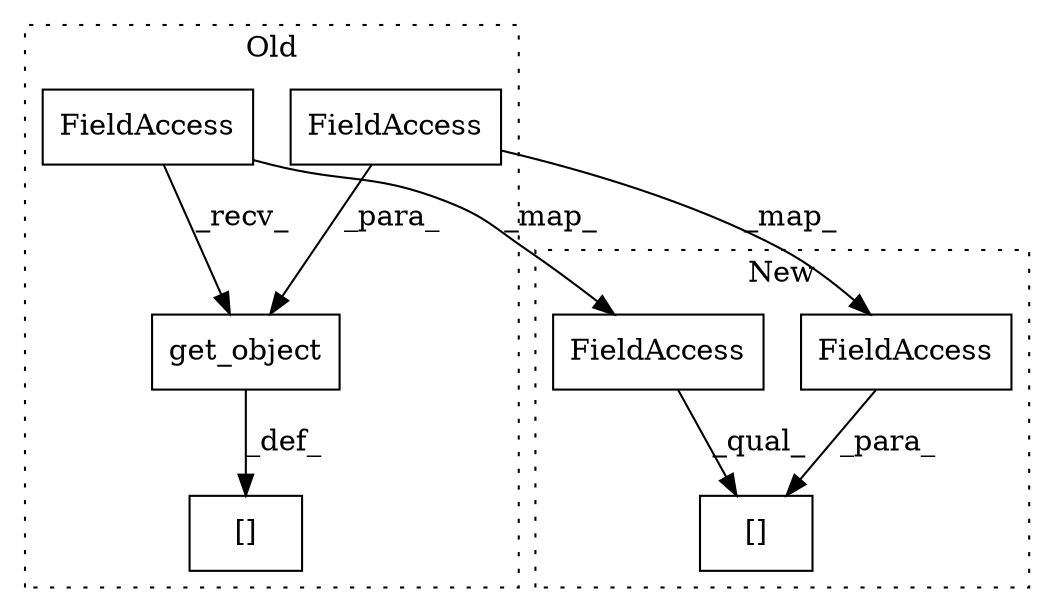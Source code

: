 digraph G {
subgraph cluster0 {
1 [label="get_object" a="32" s="2514,2543" l="11,1" shape="box"];
4 [label="FieldAccess" a="22" s="2503" l="10" shape="box"];
5 [label="FieldAccess" a="22" s="2525" l="18" shape="box"];
7 [label="[]" a="2" s="3349,3379" l="11,1" shape="box"];
label = "Old";
style="dotted";
}
subgraph cluster1 {
2 [label="[]" a="2" s="2492,2521" l="11,1" shape="box"];
3 [label="FieldAccess" a="22" s="2492" l="10" shape="box"];
6 [label="FieldAccess" a="22" s="2503" l="18" shape="box"];
label = "New";
style="dotted";
}
1 -> 7 [label="_def_"];
3 -> 2 [label="_qual_"];
4 -> 3 [label="_map_"];
4 -> 1 [label="_recv_"];
5 -> 1 [label="_para_"];
5 -> 6 [label="_map_"];
6 -> 2 [label="_para_"];
}